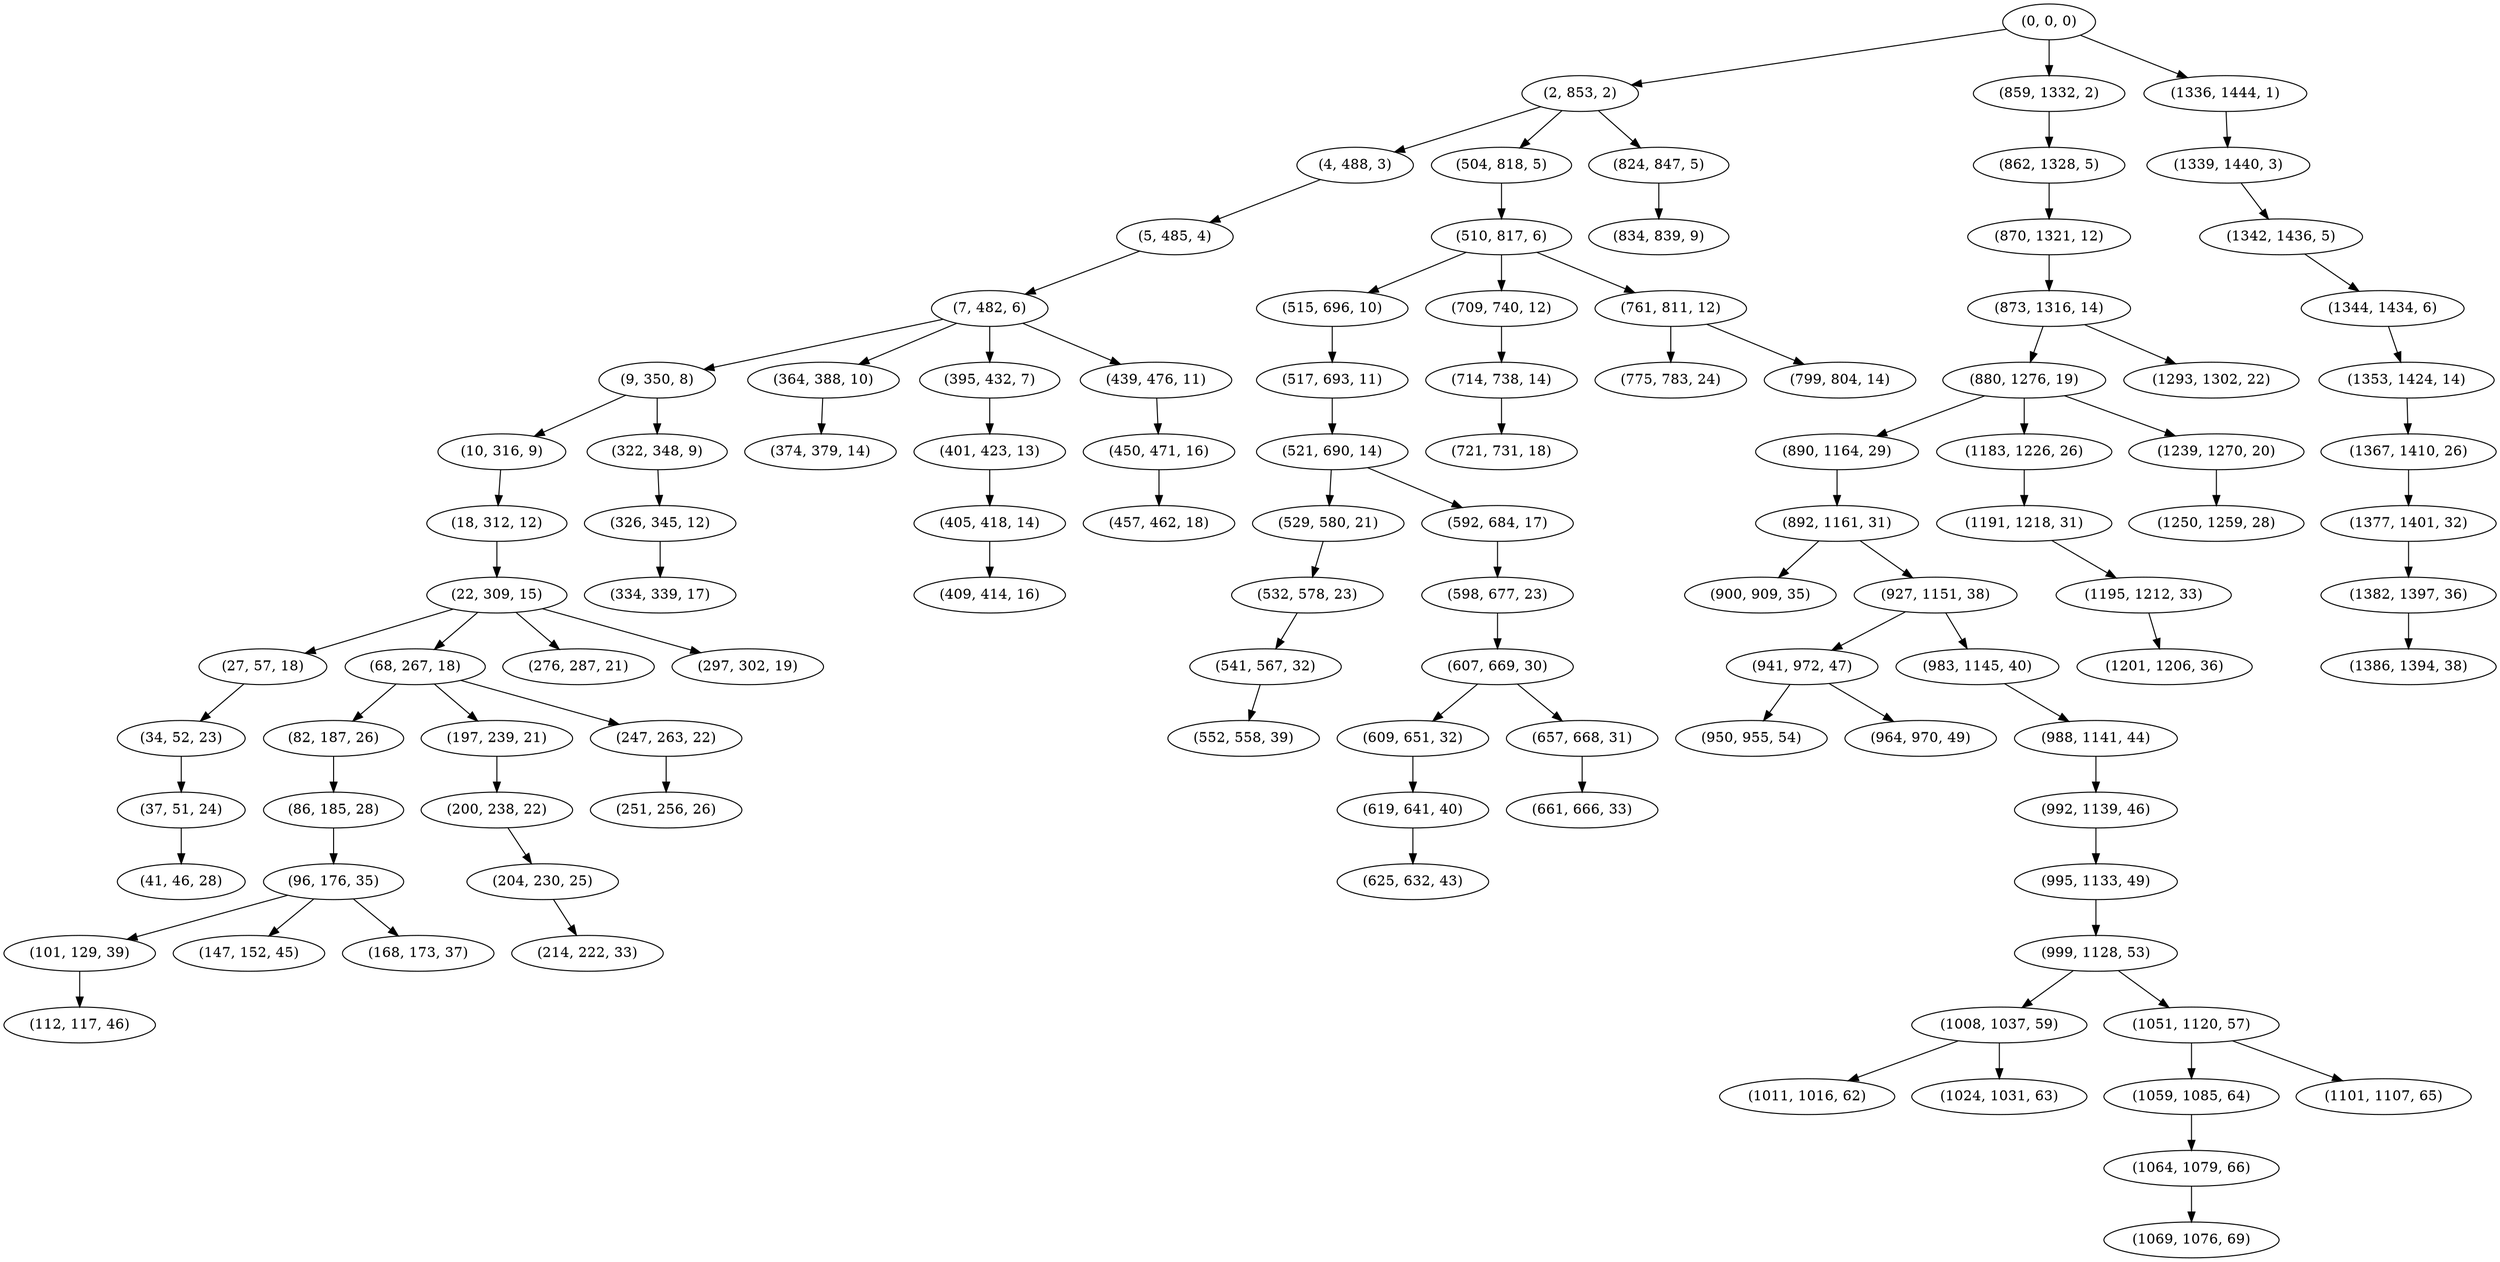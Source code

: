 digraph tree {
    "(0, 0, 0)";
    "(2, 853, 2)";
    "(4, 488, 3)";
    "(5, 485, 4)";
    "(7, 482, 6)";
    "(9, 350, 8)";
    "(10, 316, 9)";
    "(18, 312, 12)";
    "(22, 309, 15)";
    "(27, 57, 18)";
    "(34, 52, 23)";
    "(37, 51, 24)";
    "(41, 46, 28)";
    "(68, 267, 18)";
    "(82, 187, 26)";
    "(86, 185, 28)";
    "(96, 176, 35)";
    "(101, 129, 39)";
    "(112, 117, 46)";
    "(147, 152, 45)";
    "(168, 173, 37)";
    "(197, 239, 21)";
    "(200, 238, 22)";
    "(204, 230, 25)";
    "(214, 222, 33)";
    "(247, 263, 22)";
    "(251, 256, 26)";
    "(276, 287, 21)";
    "(297, 302, 19)";
    "(322, 348, 9)";
    "(326, 345, 12)";
    "(334, 339, 17)";
    "(364, 388, 10)";
    "(374, 379, 14)";
    "(395, 432, 7)";
    "(401, 423, 13)";
    "(405, 418, 14)";
    "(409, 414, 16)";
    "(439, 476, 11)";
    "(450, 471, 16)";
    "(457, 462, 18)";
    "(504, 818, 5)";
    "(510, 817, 6)";
    "(515, 696, 10)";
    "(517, 693, 11)";
    "(521, 690, 14)";
    "(529, 580, 21)";
    "(532, 578, 23)";
    "(541, 567, 32)";
    "(552, 558, 39)";
    "(592, 684, 17)";
    "(598, 677, 23)";
    "(607, 669, 30)";
    "(609, 651, 32)";
    "(619, 641, 40)";
    "(625, 632, 43)";
    "(657, 668, 31)";
    "(661, 666, 33)";
    "(709, 740, 12)";
    "(714, 738, 14)";
    "(721, 731, 18)";
    "(761, 811, 12)";
    "(775, 783, 24)";
    "(799, 804, 14)";
    "(824, 847, 5)";
    "(834, 839, 9)";
    "(859, 1332, 2)";
    "(862, 1328, 5)";
    "(870, 1321, 12)";
    "(873, 1316, 14)";
    "(880, 1276, 19)";
    "(890, 1164, 29)";
    "(892, 1161, 31)";
    "(900, 909, 35)";
    "(927, 1151, 38)";
    "(941, 972, 47)";
    "(950, 955, 54)";
    "(964, 970, 49)";
    "(983, 1145, 40)";
    "(988, 1141, 44)";
    "(992, 1139, 46)";
    "(995, 1133, 49)";
    "(999, 1128, 53)";
    "(1008, 1037, 59)";
    "(1011, 1016, 62)";
    "(1024, 1031, 63)";
    "(1051, 1120, 57)";
    "(1059, 1085, 64)";
    "(1064, 1079, 66)";
    "(1069, 1076, 69)";
    "(1101, 1107, 65)";
    "(1183, 1226, 26)";
    "(1191, 1218, 31)";
    "(1195, 1212, 33)";
    "(1201, 1206, 36)";
    "(1239, 1270, 20)";
    "(1250, 1259, 28)";
    "(1293, 1302, 22)";
    "(1336, 1444, 1)";
    "(1339, 1440, 3)";
    "(1342, 1436, 5)";
    "(1344, 1434, 6)";
    "(1353, 1424, 14)";
    "(1367, 1410, 26)";
    "(1377, 1401, 32)";
    "(1382, 1397, 36)";
    "(1386, 1394, 38)";
    "(0, 0, 0)" -> "(2, 853, 2)";
    "(0, 0, 0)" -> "(859, 1332, 2)";
    "(0, 0, 0)" -> "(1336, 1444, 1)";
    "(2, 853, 2)" -> "(4, 488, 3)";
    "(2, 853, 2)" -> "(504, 818, 5)";
    "(2, 853, 2)" -> "(824, 847, 5)";
    "(4, 488, 3)" -> "(5, 485, 4)";
    "(5, 485, 4)" -> "(7, 482, 6)";
    "(7, 482, 6)" -> "(9, 350, 8)";
    "(7, 482, 6)" -> "(364, 388, 10)";
    "(7, 482, 6)" -> "(395, 432, 7)";
    "(7, 482, 6)" -> "(439, 476, 11)";
    "(9, 350, 8)" -> "(10, 316, 9)";
    "(9, 350, 8)" -> "(322, 348, 9)";
    "(10, 316, 9)" -> "(18, 312, 12)";
    "(18, 312, 12)" -> "(22, 309, 15)";
    "(22, 309, 15)" -> "(27, 57, 18)";
    "(22, 309, 15)" -> "(68, 267, 18)";
    "(22, 309, 15)" -> "(276, 287, 21)";
    "(22, 309, 15)" -> "(297, 302, 19)";
    "(27, 57, 18)" -> "(34, 52, 23)";
    "(34, 52, 23)" -> "(37, 51, 24)";
    "(37, 51, 24)" -> "(41, 46, 28)";
    "(68, 267, 18)" -> "(82, 187, 26)";
    "(68, 267, 18)" -> "(197, 239, 21)";
    "(68, 267, 18)" -> "(247, 263, 22)";
    "(82, 187, 26)" -> "(86, 185, 28)";
    "(86, 185, 28)" -> "(96, 176, 35)";
    "(96, 176, 35)" -> "(101, 129, 39)";
    "(96, 176, 35)" -> "(147, 152, 45)";
    "(96, 176, 35)" -> "(168, 173, 37)";
    "(101, 129, 39)" -> "(112, 117, 46)";
    "(197, 239, 21)" -> "(200, 238, 22)";
    "(200, 238, 22)" -> "(204, 230, 25)";
    "(204, 230, 25)" -> "(214, 222, 33)";
    "(247, 263, 22)" -> "(251, 256, 26)";
    "(322, 348, 9)" -> "(326, 345, 12)";
    "(326, 345, 12)" -> "(334, 339, 17)";
    "(364, 388, 10)" -> "(374, 379, 14)";
    "(395, 432, 7)" -> "(401, 423, 13)";
    "(401, 423, 13)" -> "(405, 418, 14)";
    "(405, 418, 14)" -> "(409, 414, 16)";
    "(439, 476, 11)" -> "(450, 471, 16)";
    "(450, 471, 16)" -> "(457, 462, 18)";
    "(504, 818, 5)" -> "(510, 817, 6)";
    "(510, 817, 6)" -> "(515, 696, 10)";
    "(510, 817, 6)" -> "(709, 740, 12)";
    "(510, 817, 6)" -> "(761, 811, 12)";
    "(515, 696, 10)" -> "(517, 693, 11)";
    "(517, 693, 11)" -> "(521, 690, 14)";
    "(521, 690, 14)" -> "(529, 580, 21)";
    "(521, 690, 14)" -> "(592, 684, 17)";
    "(529, 580, 21)" -> "(532, 578, 23)";
    "(532, 578, 23)" -> "(541, 567, 32)";
    "(541, 567, 32)" -> "(552, 558, 39)";
    "(592, 684, 17)" -> "(598, 677, 23)";
    "(598, 677, 23)" -> "(607, 669, 30)";
    "(607, 669, 30)" -> "(609, 651, 32)";
    "(607, 669, 30)" -> "(657, 668, 31)";
    "(609, 651, 32)" -> "(619, 641, 40)";
    "(619, 641, 40)" -> "(625, 632, 43)";
    "(657, 668, 31)" -> "(661, 666, 33)";
    "(709, 740, 12)" -> "(714, 738, 14)";
    "(714, 738, 14)" -> "(721, 731, 18)";
    "(761, 811, 12)" -> "(775, 783, 24)";
    "(761, 811, 12)" -> "(799, 804, 14)";
    "(824, 847, 5)" -> "(834, 839, 9)";
    "(859, 1332, 2)" -> "(862, 1328, 5)";
    "(862, 1328, 5)" -> "(870, 1321, 12)";
    "(870, 1321, 12)" -> "(873, 1316, 14)";
    "(873, 1316, 14)" -> "(880, 1276, 19)";
    "(873, 1316, 14)" -> "(1293, 1302, 22)";
    "(880, 1276, 19)" -> "(890, 1164, 29)";
    "(880, 1276, 19)" -> "(1183, 1226, 26)";
    "(880, 1276, 19)" -> "(1239, 1270, 20)";
    "(890, 1164, 29)" -> "(892, 1161, 31)";
    "(892, 1161, 31)" -> "(900, 909, 35)";
    "(892, 1161, 31)" -> "(927, 1151, 38)";
    "(927, 1151, 38)" -> "(941, 972, 47)";
    "(927, 1151, 38)" -> "(983, 1145, 40)";
    "(941, 972, 47)" -> "(950, 955, 54)";
    "(941, 972, 47)" -> "(964, 970, 49)";
    "(983, 1145, 40)" -> "(988, 1141, 44)";
    "(988, 1141, 44)" -> "(992, 1139, 46)";
    "(992, 1139, 46)" -> "(995, 1133, 49)";
    "(995, 1133, 49)" -> "(999, 1128, 53)";
    "(999, 1128, 53)" -> "(1008, 1037, 59)";
    "(999, 1128, 53)" -> "(1051, 1120, 57)";
    "(1008, 1037, 59)" -> "(1011, 1016, 62)";
    "(1008, 1037, 59)" -> "(1024, 1031, 63)";
    "(1051, 1120, 57)" -> "(1059, 1085, 64)";
    "(1051, 1120, 57)" -> "(1101, 1107, 65)";
    "(1059, 1085, 64)" -> "(1064, 1079, 66)";
    "(1064, 1079, 66)" -> "(1069, 1076, 69)";
    "(1183, 1226, 26)" -> "(1191, 1218, 31)";
    "(1191, 1218, 31)" -> "(1195, 1212, 33)";
    "(1195, 1212, 33)" -> "(1201, 1206, 36)";
    "(1239, 1270, 20)" -> "(1250, 1259, 28)";
    "(1336, 1444, 1)" -> "(1339, 1440, 3)";
    "(1339, 1440, 3)" -> "(1342, 1436, 5)";
    "(1342, 1436, 5)" -> "(1344, 1434, 6)";
    "(1344, 1434, 6)" -> "(1353, 1424, 14)";
    "(1353, 1424, 14)" -> "(1367, 1410, 26)";
    "(1367, 1410, 26)" -> "(1377, 1401, 32)";
    "(1377, 1401, 32)" -> "(1382, 1397, 36)";
    "(1382, 1397, 36)" -> "(1386, 1394, 38)";
}
